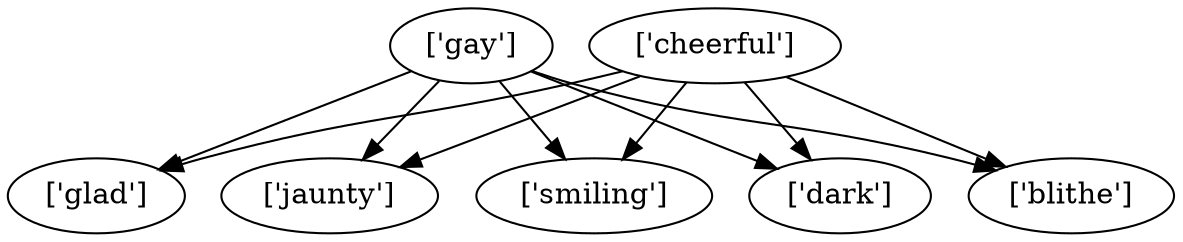 strict digraph  {
	"['gay']" -> "['blithe']";
	"['gay']" -> "['glad']";
	"['gay']" -> "['jaunty']";
	"['gay']" -> "['smiling']";
	"['gay']" -> "['dark']";
	"['cheerful']" -> "['blithe']";
	"['cheerful']" -> "['glad']";
	"['cheerful']" -> "['jaunty']";
	"['cheerful']" -> "['smiling']";
	"['cheerful']" -> "['dark']";
}
